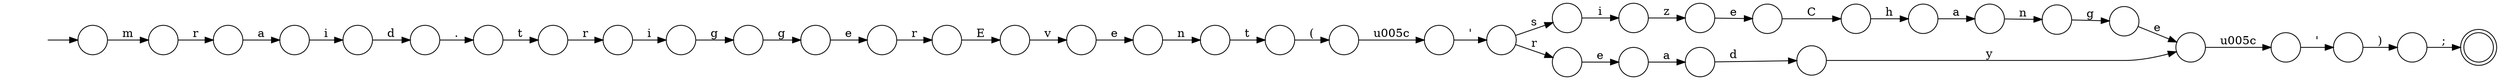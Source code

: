 digraph Automaton {
  rankdir = LR;
  0 [shape=circle,label=""];
  0 -> 37 [label="g"]
  1 [shape=circle,label=""];
  1 -> 12 [label="i"]
  2 [shape=circle,label=""];
  2 -> 20 [label="a"]
  3 [shape=circle,label=""];
  3 -> 30 [label="d"]
  4 [shape=circle,label=""];
  4 -> 16 [label="t"]
  5 [shape=circle,label=""];
  5 -> 14 [label="e"]
  6 [shape=circle,label=""];
  6 -> 15 [label="'"]
  7 [shape=circle,label=""];
  7 -> 10 [label="r"]
  8 [shape=circle,label=""];
  8 -> 29 [label="v"]
  9 [shape=circle,label=""];
  9 -> 17 [label="("]
  10 [shape=circle,label=""];
  10 -> 34 [label="a"]
  11 [shape=circle,label=""];
  11 -> 38 [label="e"]
  12 [shape=circle,label=""];
  12 -> 23 [label="z"]
  13 [shape=circle,label=""];
  13 -> 1 [label="s"]
  13 -> 5 [label="r"]
  14 [shape=circle,label=""];
  14 -> 3 [label="a"]
  15 [shape=circle,label=""];
  15 -> 39 [label=")"]
  16 [shape=circle,label=""];
  16 -> 35 [label="r"]
  17 [shape=circle,label=""];
  17 -> 36 [label="\u005c"]
  18 [shape=circle,label=""];
  18 -> 11 [label="g"]
  19 [shape=circle,label=""];
  19 -> 24 [label="r"]
  20 [shape=circle,label=""];
  20 -> 18 [label="n"]
  21 [shape=circle,label=""];
  21 -> 9 [label="t"]
  22 [shape=circle,label=""];
  22 -> 2 [label="h"]
  23 [shape=circle,label=""];
  23 -> 26 [label="e"]
  24 [shape=circle,label=""];
  24 -> 8 [label="E"]
  25 [shape=circle,label=""];
  25 -> 0 [label="g"]
  26 [shape=circle,label=""];
  26 -> 22 [label="C"]
  27 [shape=circle,label=""];
  27 -> 31 [label="d"]
  28 [shape=doublecircle,label=""];
  29 [shape=circle,label=""];
  29 -> 33 [label="e"]
  30 [shape=circle,label=""];
  30 -> 38 [label="y"]
  31 [shape=circle,label=""];
  31 -> 4 [label="."]
  32 [shape=circle,label=""];
  initial [shape=plaintext,label=""];
  initial -> 32
  32 -> 7 [label="m"]
  33 [shape=circle,label=""];
  33 -> 21 [label="n"]
  34 [shape=circle,label=""];
  34 -> 27 [label="i"]
  35 [shape=circle,label=""];
  35 -> 25 [label="i"]
  36 [shape=circle,label=""];
  36 -> 13 [label="'"]
  37 [shape=circle,label=""];
  37 -> 19 [label="e"]
  38 [shape=circle,label=""];
  38 -> 6 [label="\u005c"]
  39 [shape=circle,label=""];
  39 -> 28 [label=";"]
}
